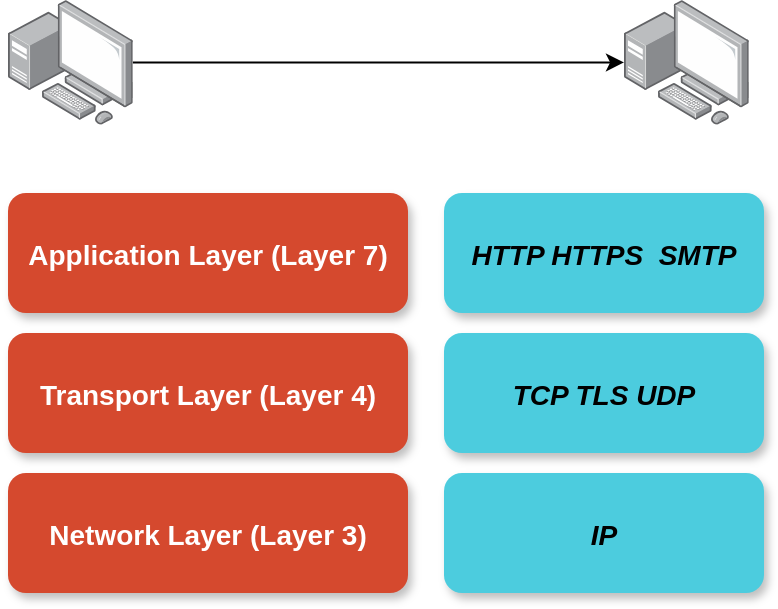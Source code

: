 <mxfile version="13.0.9"><diagram name="Page-1" id="97916047-d0de-89f5-080d-49f4d83e522f"><mxGraphModel dx="770" dy="402" grid="0" gridSize="10" guides="1" tooltips="1" connect="1" arrows="1" fold="1" page="1" pageScale="1.5" pageWidth="1169" pageHeight="827" background="#ffffff" math="0" shadow="0"><root><mxCell id="0"/><mxCell id="1" parent="0"/><mxCell id="IipMvHrwBEA7kmHQMOp--68" value="Application Layer (Layer 7)" style="rounded=1;fillColor=#D5492E;strokeColor=none;shadow=1;gradientColor=none;fontStyle=1;fontColor=#FFFFFF;fontSize=14;" vertex="1" parent="1"><mxGeometry x="75" y="685.5" width="200" height="60" as="geometry"/></mxCell><mxCell id="IipMvHrwBEA7kmHQMOp--69" value="Transport Layer (Layer 4)" style="rounded=1;fillColor=#D5492E;strokeColor=none;shadow=1;gradientColor=none;fontStyle=1;fontColor=#FFFFFF;fontSize=14;" vertex="1" parent="1"><mxGeometry x="75" y="755.5" width="200" height="60" as="geometry"/></mxCell><mxCell id="IipMvHrwBEA7kmHQMOp--70" value="Network Layer (Layer 3)" style="rounded=1;fillColor=#D5492E;strokeColor=none;shadow=1;gradientColor=none;fontStyle=1;fontColor=#FFFFFF;fontSize=14;" vertex="1" parent="1"><mxGeometry x="75" y="825.5" width="200" height="60" as="geometry"/></mxCell><mxCell id="IipMvHrwBEA7kmHQMOp--71" value="HTTP HTTPS  SMTP" style="rounded=1;fillColor=#4CCCDE;strokeColor=none;shadow=1;gradientColor=none;fontStyle=3;fontColor=black;fontSize=14;" vertex="1" parent="1"><mxGeometry x="293" y="685.5" width="160" height="60" as="geometry"/></mxCell><mxCell id="IipMvHrwBEA7kmHQMOp--72" value="TCP TLS UDP" style="rounded=1;fillColor=#4CCCDE;strokeColor=none;shadow=1;gradientColor=none;fontStyle=3;fontColor=black;fontSize=14;" vertex="1" parent="1"><mxGeometry x="293" y="755.5" width="160" height="60" as="geometry"/></mxCell><mxCell id="IipMvHrwBEA7kmHQMOp--73" value="IP" style="rounded=1;fillColor=#4CCCDE;strokeColor=none;shadow=1;gradientColor=none;fontStyle=3;fontColor=black;fontSize=14;" vertex="1" parent="1"><mxGeometry x="293" y="825.5" width="160" height="60" as="geometry"/></mxCell><mxCell id="IipMvHrwBEA7kmHQMOp--74" value="" style="edgeStyle=orthogonalEdgeStyle;rounded=0;orthogonalLoop=1;jettySize=auto;html=1;" edge="1" parent="1" source="IipMvHrwBEA7kmHQMOp--75" target="IipMvHrwBEA7kmHQMOp--76"><mxGeometry relative="1" as="geometry"/></mxCell><mxCell id="IipMvHrwBEA7kmHQMOp--75" value="" style="points=[];aspect=fixed;html=1;align=center;shadow=0;dashed=0;image;image=img/lib/allied_telesis/computer_and_terminals/Personal_Computer_with_Server.svg;" vertex="1" parent="1"><mxGeometry x="75.0" y="589" width="62.4" height="62.4" as="geometry"/></mxCell><mxCell id="IipMvHrwBEA7kmHQMOp--76" value="" style="points=[];aspect=fixed;html=1;align=center;shadow=0;dashed=0;image;image=img/lib/allied_telesis/computer_and_terminals/Personal_Computer_with_Server.svg;" vertex="1" parent="1"><mxGeometry x="383.0" y="589" width="62.4" height="62.4" as="geometry"/></mxCell></root></mxGraphModel></diagram></mxfile>